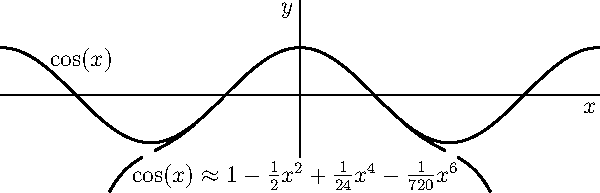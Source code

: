 	size(300);  
    import graph;
    
    real f(real x)
    {
        return cos(x);
    }
    real g(real x)
    {
        return 1-0.5x^2+1/24*x^4-1/720*x^6;
    }
           
    xlimits(-6.3, 6.3);
	ylimits(-1.2, 2);
	
    draw(graph(f,-6.28,6.28,n=400),linewidth(1bp));
    draw(graph(g,-4,4,n=400), linewidth(1bp)+longdashed);
    
    label("$\cos(x)$", (-4.6,0.75));
    label("$\cos(x)\approx 1-\frac{1}{2}x^2+\frac{1}{24}x^4-\frac{1}{720}x^6$", (-0.1,-1.7));
    
	xaxis("$x$", -6.3, 6.3);
    yaxis("$y$", -1.3, 2);